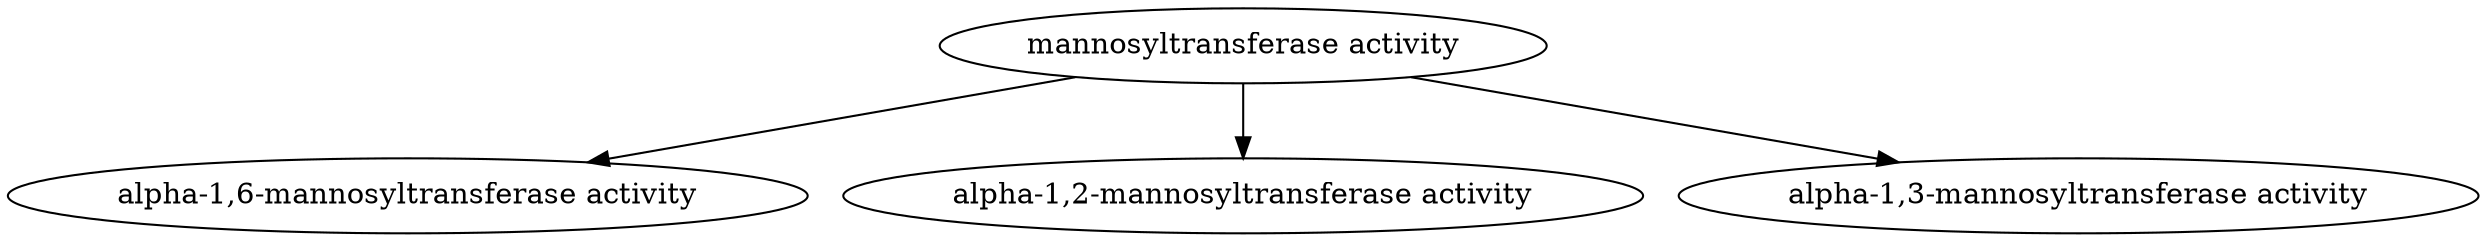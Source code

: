 digraph G {
"GO:0000030" [label = "mannosyltransferase activity"];
"GO:0000030" -> "GO:0000009";
"GO:0000009" [label = "alpha-1,6-mannosyltransferase activity"];
"GO:0000030" -> "GO:0000026";
"GO:0000026" [label = "alpha-1,2-mannosyltransferase activity"];
"GO:0000030" -> "GO:0000033";
"GO:0000033" [label = "alpha-1,3-mannosyltransferase activity"];
}
